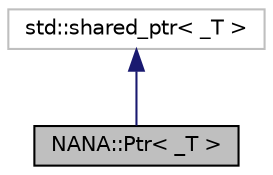 digraph "NANA::Ptr&lt; _T &gt;"
{
 // LATEX_PDF_SIZE
  edge [fontname="Helvetica",fontsize="10",labelfontname="Helvetica",labelfontsize="10"];
  node [fontname="Helvetica",fontsize="10",shape=record];
  Node1 [label="NANA::Ptr\< _T \>",height=0.2,width=0.4,color="black", fillcolor="grey75", style="filled", fontcolor="black",tooltip="继承自std::shared_ptr的智能指针"];
  Node2 -> Node1 [dir="back",color="midnightblue",fontsize="10",style="solid",fontname="Helvetica"];
  Node2 [label="std::shared_ptr\< _T \>",height=0.2,width=0.4,color="grey75", fillcolor="white", style="filled",tooltip=" "];
}
